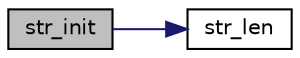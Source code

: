 digraph "str_init"
{
  edge [fontname="Helvetica",fontsize="10",labelfontname="Helvetica",labelfontsize="10"];
  node [fontname="Helvetica",fontsize="10",shape=record];
  rankdir="LR";
  Node0 [label="str_init",height=0.2,width=0.4,color="black", fillcolor="grey75", style="filled", fontcolor="black"];
  Node0 -> Node1 [color="midnightblue",fontsize="10",style="solid",fontname="Helvetica"];
  Node1 [label="str_len",height=0.2,width=0.4,color="black", fillcolor="white", style="filled",URL="$d5/dde/str__serialize_8c.html#a1fe326bef22c52afabacb496673e8fa0",tooltip="Returns the number of characters in a given string. "];
}
